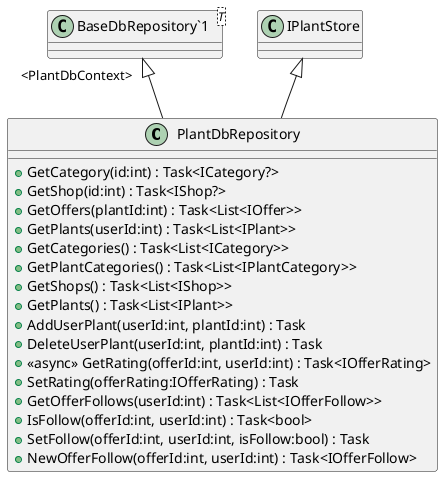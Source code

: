 @startuml
class PlantDbRepository {
    + GetCategory(id:int) : Task<ICategory?>
    + GetShop(id:int) : Task<IShop?>
    + GetOffers(plantId:int) : Task<List<IOffer>>
    + GetPlants(userId:int) : Task<List<IPlant>>
    + GetCategories() : Task<List<ICategory>>
    + GetPlantCategories() : Task<List<IPlantCategory>>
    + GetShops() : Task<List<IShop>>
    + GetPlants() : Task<List<IPlant>>
    + AddUserPlant(userId:int, plantId:int) : Task
    + DeleteUserPlant(userId:int, plantId:int) : Task
    + <<async>> GetRating(offerId:int, userId:int) : Task<IOfferRating>
    + SetRating(offerRating:IOfferRating) : Task
    + GetOfferFollows(userId:int) : Task<List<IOfferFollow>>
    + IsFollow(offerId:int, userId:int) : Task<bool>
    + SetFollow(offerId:int, userId:int, isFollow:bool) : Task
    + NewOfferFollow(offerId:int, userId:int) : Task<IOfferFollow>
}
class "BaseDbRepository`1"<T> {
}
"BaseDbRepository`1" "<PlantDbContext>" <|-- PlantDbRepository
IPlantStore <|-- PlantDbRepository
@enduml
